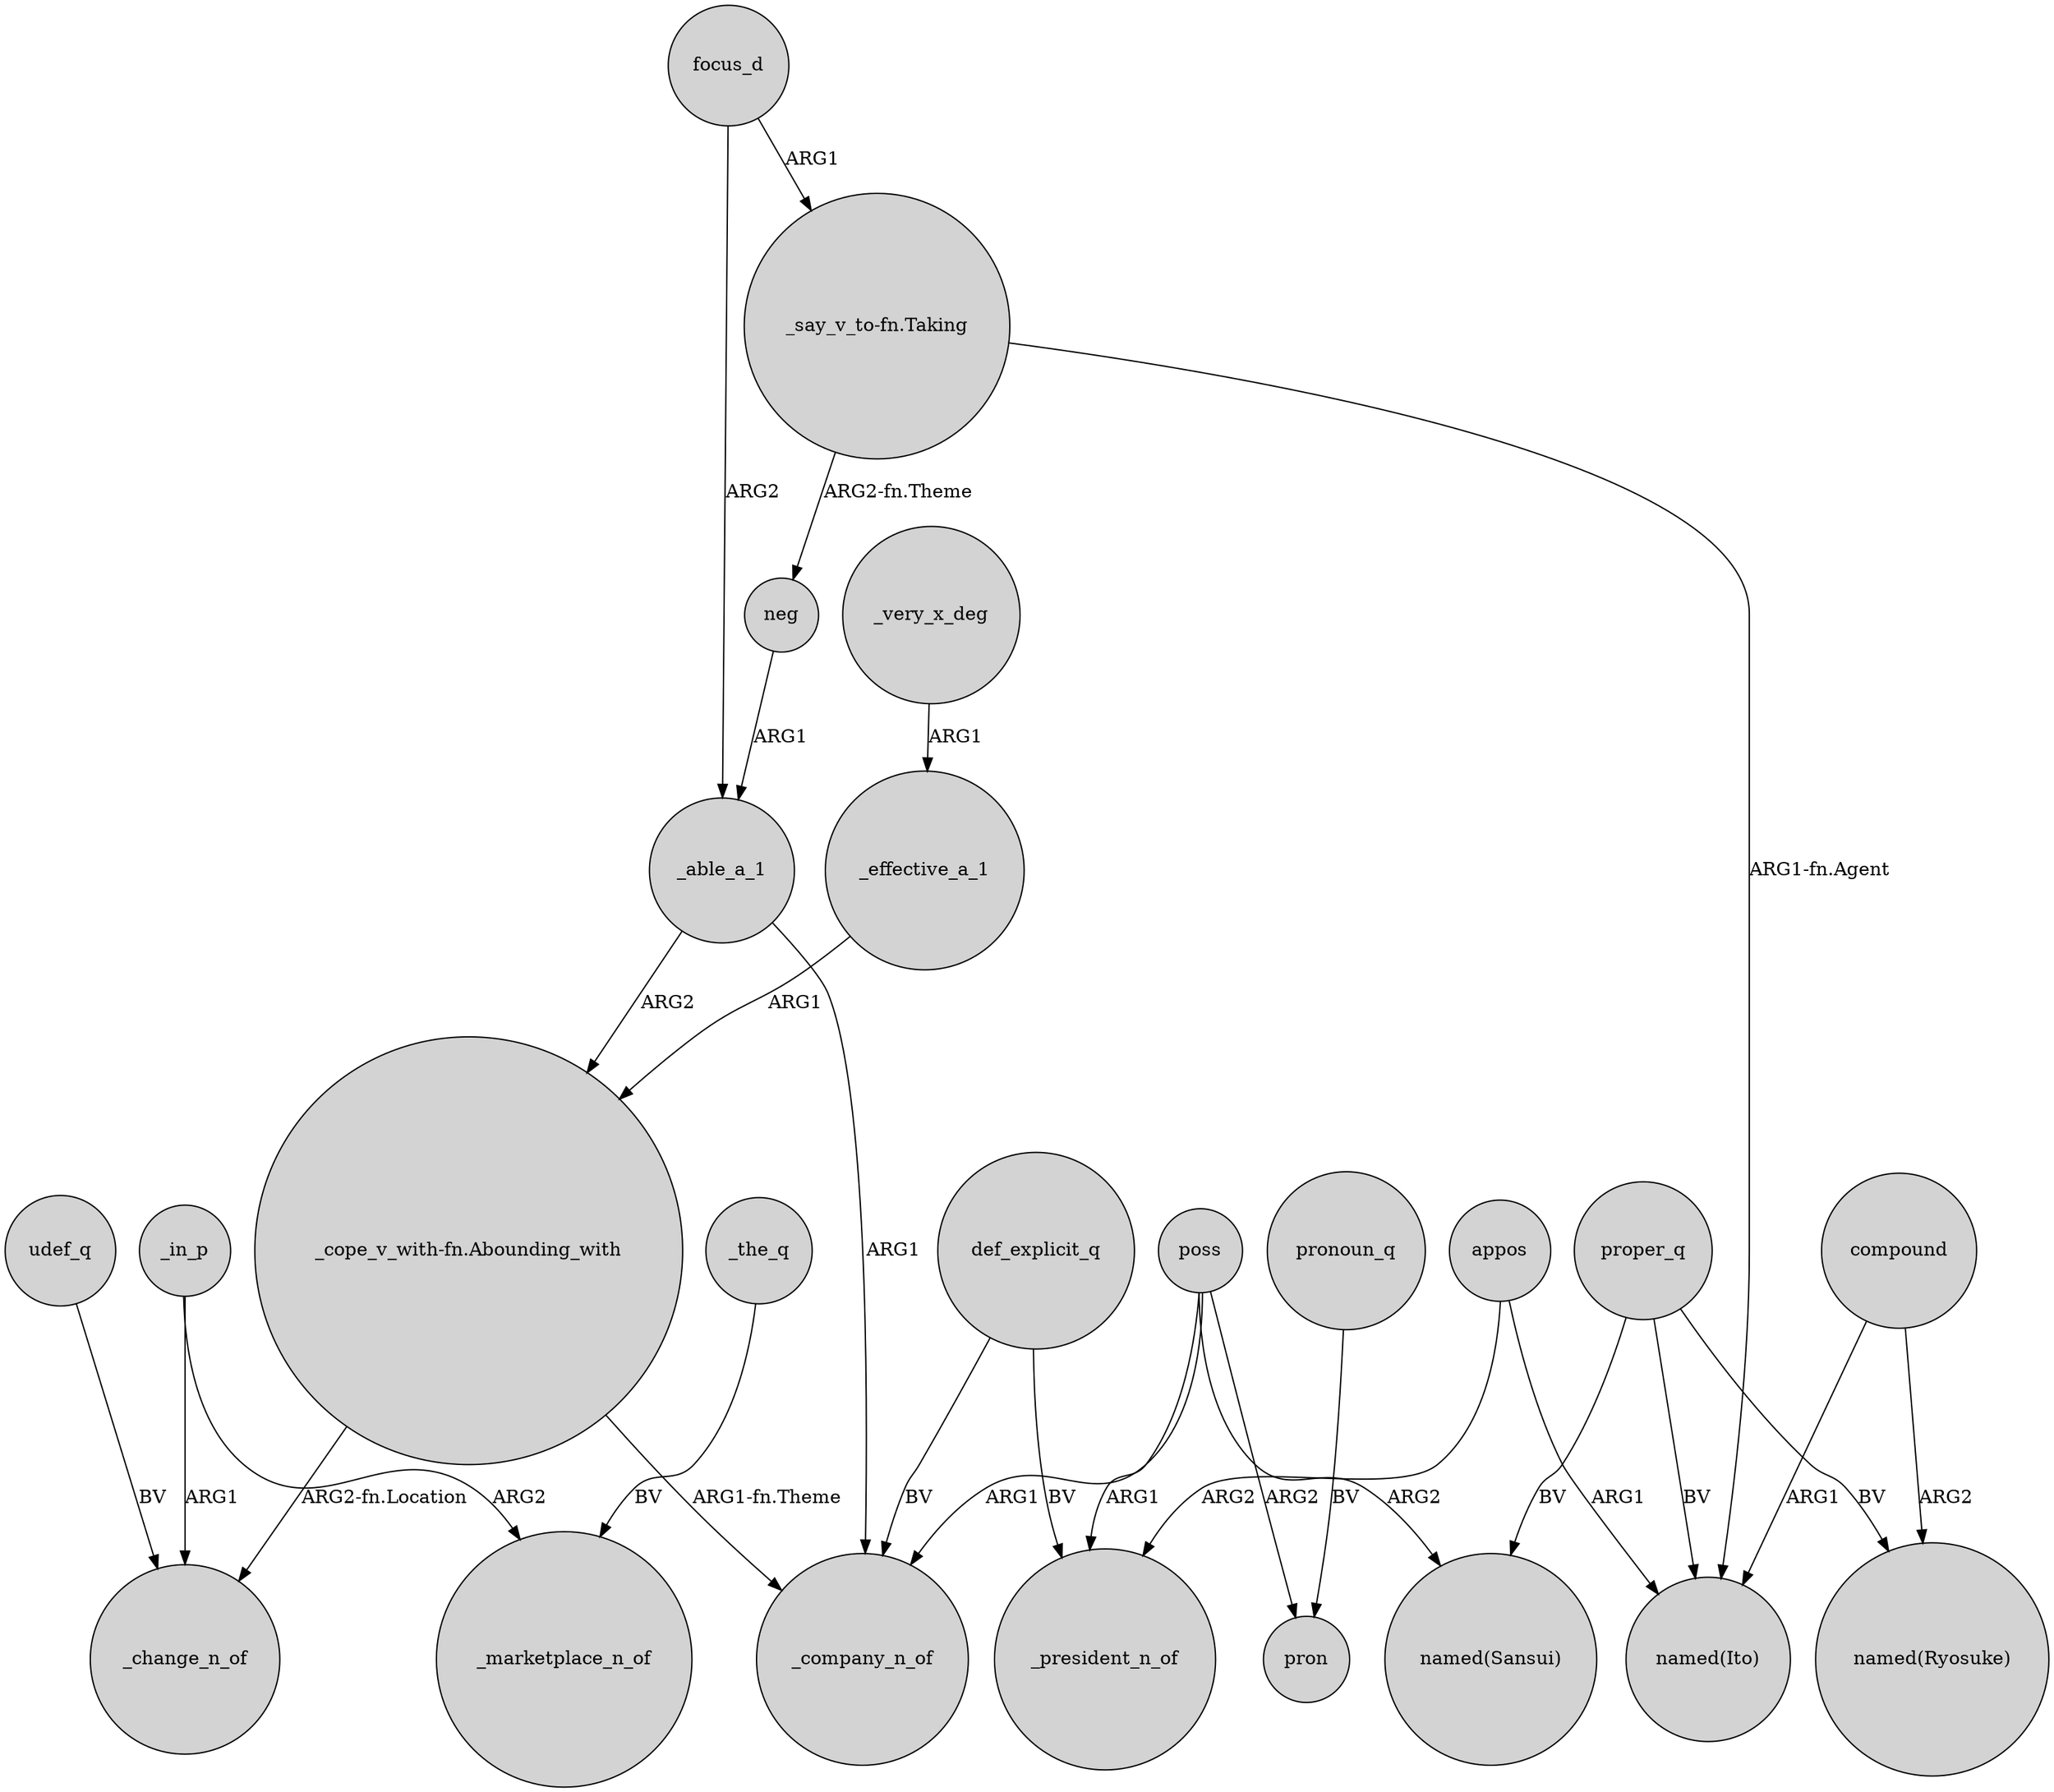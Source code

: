 digraph {
	node [shape=circle style=filled]
	udef_q -> _change_n_of [label=BV]
	appos -> _president_n_of [label=ARG2]
	_very_x_deg -> _effective_a_1 [label=ARG1]
	_in_p -> _marketplace_n_of [label=ARG2]
	focus_d -> "_say_v_to-fn.Taking" [label=ARG1]
	"_cope_v_with-fn.Abounding_with" -> _change_n_of [label="ARG2-fn.Location"]
	proper_q -> "named(Sansui)" [label=BV]
	"_say_v_to-fn.Taking" -> "named(Ito)" [label="ARG1-fn.Agent"]
	_effective_a_1 -> "_cope_v_with-fn.Abounding_with" [label=ARG1]
	poss -> "named(Sansui)" [label=ARG2]
	"_say_v_to-fn.Taking" -> neg [label="ARG2-fn.Theme"]
	poss -> _president_n_of [label=ARG1]
	_the_q -> _marketplace_n_of [label=BV]
	neg -> _able_a_1 [label=ARG1]
	pronoun_q -> pron [label=BV]
	poss -> pron [label=ARG2]
	"_cope_v_with-fn.Abounding_with" -> _company_n_of [label="ARG1-fn.Theme"]
	compound -> "named(Ryosuke)" [label=ARG2]
	proper_q -> "named(Ito)" [label=BV]
	_able_a_1 -> "_cope_v_with-fn.Abounding_with" [label=ARG2]
	def_explicit_q -> _president_n_of [label=BV]
	_able_a_1 -> _company_n_of [label=ARG1]
	compound -> "named(Ito)" [label=ARG1]
	proper_q -> "named(Ryosuke)" [label=BV]
	poss -> _company_n_of [label=ARG1]
	focus_d -> _able_a_1 [label=ARG2]
	def_explicit_q -> _company_n_of [label=BV]
	appos -> "named(Ito)" [label=ARG1]
	_in_p -> _change_n_of [label=ARG1]
}

